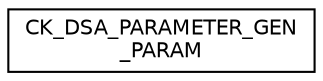 digraph "Graphical Class Hierarchy"
{
  edge [fontname="Helvetica",fontsize="10",labelfontname="Helvetica",labelfontsize="10"];
  node [fontname="Helvetica",fontsize="10",shape=record];
  rankdir="LR";
  Node0 [label="CK_DSA_PARAMETER_GEN\l_PARAM",height=0.2,width=0.4,color="black", fillcolor="white", style="filled",URL="$struct_c_k___d_s_a___p_a_r_a_m_e_t_e_r___g_e_n___p_a_r_a_m.html"];
}
